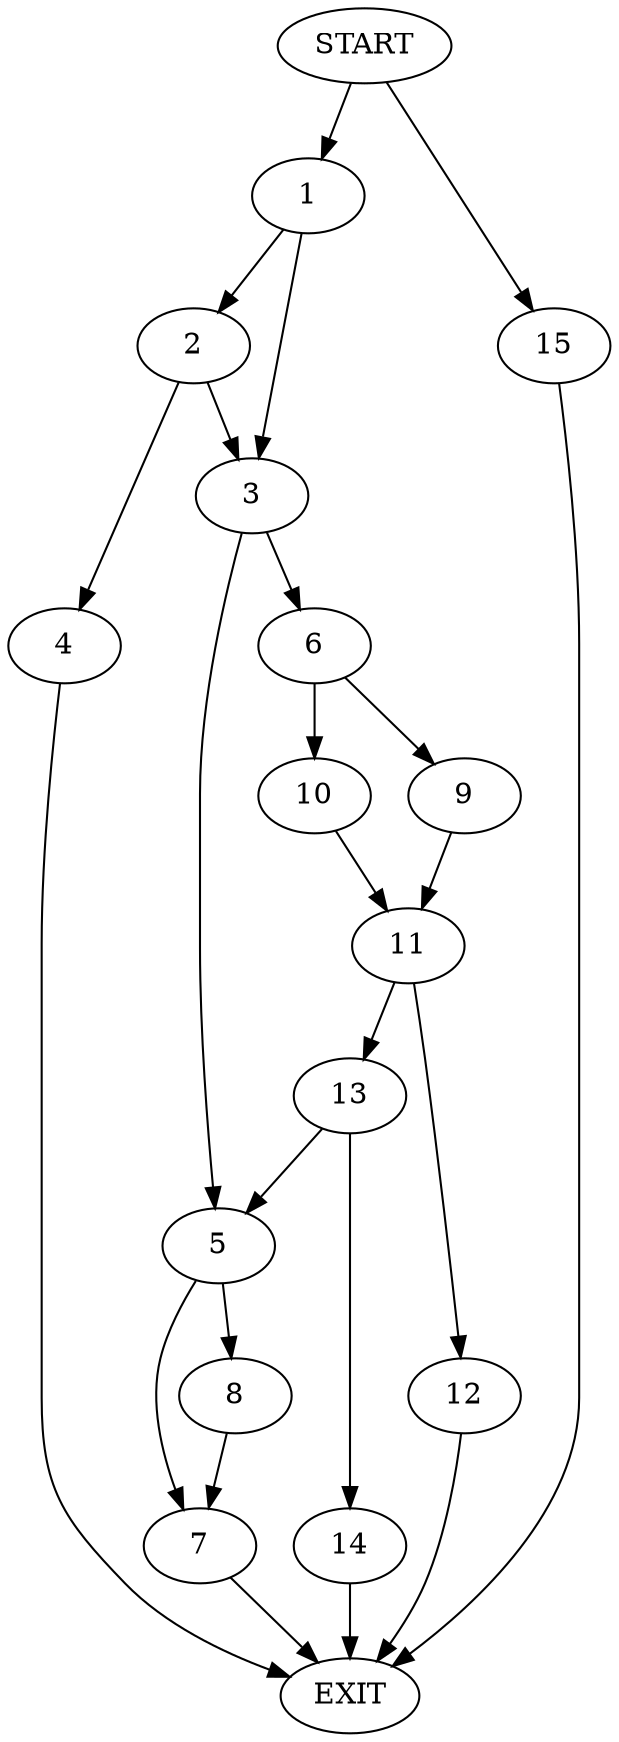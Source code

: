 digraph {
0 [label="START"]
16 [label="EXIT"]
0 -> 1
1 -> 2
1 -> 3
2 -> 3
2 -> 4
3 -> 5
3 -> 6
4 -> 16
5 -> 7
5 -> 8
6 -> 9
6 -> 10
9 -> 11
10 -> 11
11 -> 12
11 -> 13
13 -> 14
13 -> 5
12 -> 16
14 -> 16
8 -> 7
7 -> 16
0 -> 15
15 -> 16
}
